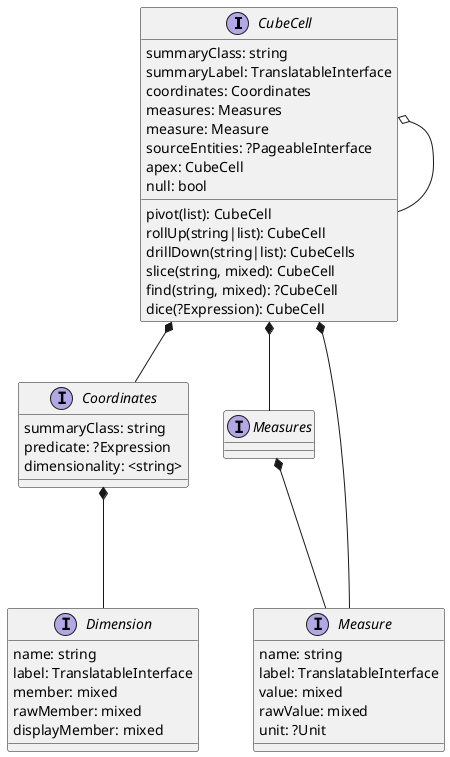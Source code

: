 @startuml

interface CubeCell {
    summaryClass: string
    summaryLabel: TranslatableInterface
    coordinates: Coordinates
    measures: Measures
    measure: Measure
    sourceEntities: ?PageableInterface
    apex: CubeCell
    null: bool
    pivot(list): CubeCell
    rollUp(string|list): CubeCell
    drillDown(string|list): CubeCells
    slice(string, mixed): CubeCell
    find(string, mixed): ?CubeCell
    dice(?Expression): CubeCell
}

CubeCell *-- Coordinates
CubeCell *-- Measures
CubeCell *-- Measure
CubeCell o-- CubeCell

interface Dimension {
    name: string
    label: TranslatableInterface
    member: mixed
    rawMember: mixed
    displayMember: mixed
}

interface Measure {
    name: string
    label: TranslatableInterface
    value: mixed
    rawValue: mixed
    unit: ?Unit
}

interface Coordinates {
    summaryClass: string
    predicate: ?Expression
    dimensionality: <string>
}

Coordinates *--- Dimension

interface Measures {
}

Measures *--- Measure

@endu